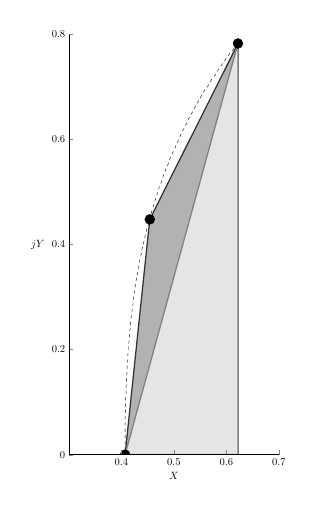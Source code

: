 % This file was created by matlab2tikz.
%
%The latest updates can be retrieved from
%  http://www.mathworks.com/matlabcentral/fileexchange/22022-matlab2tikz-matlab2tikz
%where you can also make suggestions and rate matlab2tikz.
%
\begin{tikzpicture}[scale=0.38]

\begin{axis}[%
  width=2.763in,
  height=5.527in,
  axis on top=true,
  scale only axis,
  xmin=0.3,
  xmax=0.7,
  ymin=0,
  ymax=0.8,
  axis x line*=bottom,
  axis y line*=left,
  xtick={0.4,0.5,0.6,0.7},
  xlabel={$X$},
  ylabel={$jY$},
  ylabel style={rotate=-90},
  ytick distance = 0.2
]
\addplot [color=black, dashed, forget plot]
  table[row sep=crcr]{%
0.622	0.783\\
0.616	0.776\\
0.611	0.769\\
0.605	0.762\\
0.6	0.755\\
0.595	0.748\\
0.59	0.741\\
0.585	0.734\\
0.581	0.727\\
0.576	0.72\\
0.571	0.713\\
0.567	0.706\\
0.563	0.699\\
0.558	0.693\\
0.554	0.686\\
0.55	0.679\\
0.546	0.672\\
0.542	0.665\\
0.538	0.658\\
0.535	0.652\\
0.531	0.645\\
0.527	0.638\\
0.524	0.631\\
0.521	0.624\\
0.517	0.618\\
0.514	0.611\\
0.511	0.604\\
0.508	0.598\\
0.505	0.591\\
0.502	0.584\\
0.499	0.578\\
0.496	0.571\\
0.493	0.565\\
0.491	0.558\\
0.488	0.551\\
0.485	0.545\\
0.483	0.538\\
0.48	0.532\\
0.478	0.525\\
0.476	0.519\\
0.473	0.512\\
0.471	0.506\\
0.469	0.499\\
0.467	0.493\\
0.465	0.487\\
0.463	0.48\\
0.461	0.474\\
0.459	0.467\\
0.457	0.461\\
0.455	0.455\\
0.454	0.448\\
0.452	0.442\\
0.45	0.435\\
0.448	0.429\\
0.447	0.423\\
0.445	0.416\\
0.444	0.41\\
0.442	0.403\\
0.441	0.397\\
0.439	0.391\\
0.438	0.384\\
0.437	0.378\\
0.435	0.371\\
0.434	0.365\\
0.433	0.358\\
0.432	0.352\\
0.431	0.346\\
0.43	0.339\\
0.428	0.332\\
0.427	0.326\\
0.426	0.319\\
0.425	0.313\\
0.424	0.306\\
0.423	0.299\\
0.422	0.292\\
0.422	0.286\\
0.421	0.279\\
0.42	0.272\\
0.419	0.265\\
0.418	0.257\\
0.417	0.25\\
0.417	0.243\\
0.416	0.236\\
0.415	0.228\\
0.415	0.22\\
0.414	0.212\\
0.413	0.204\\
0.413	0.196\\
0.412	0.188\\
0.412	0.179\\
0.411	0.17\\
0.411	0.161\\
0.41	0.151\\
0.41	0.141\\
0.409	0.13\\
0.409	0.118\\
0.408	0.105\\
0.408	0.091\\
0.407	0.074\\
0.407	0.052\\
0.407	0\\
};

\draw [color=black!80, fill=black!30, very thick] (0.407, 0) -- (0.454, 0.448) -- (0.622, 0.783) -- (0.622, 0) -- (0.407, 0);

\draw [color=Gray, fill=Gray!20, very thick] (0.407, 0) -- (0.622, 0.783) -- (0.622, 0) -- (0.407, 0);

\node [circle, draw, black, fill=black, minimum size=1pt] at (0.407, 0) {};
\node [circle, draw, black, fill=black, minimum size=1pt] at (0.454, 0.448) {};
\node [circle, draw, black, fill=black, minimum size=1pt] at (0.622, 0.783) {};

\end{axis}
\end{tikzpicture}%